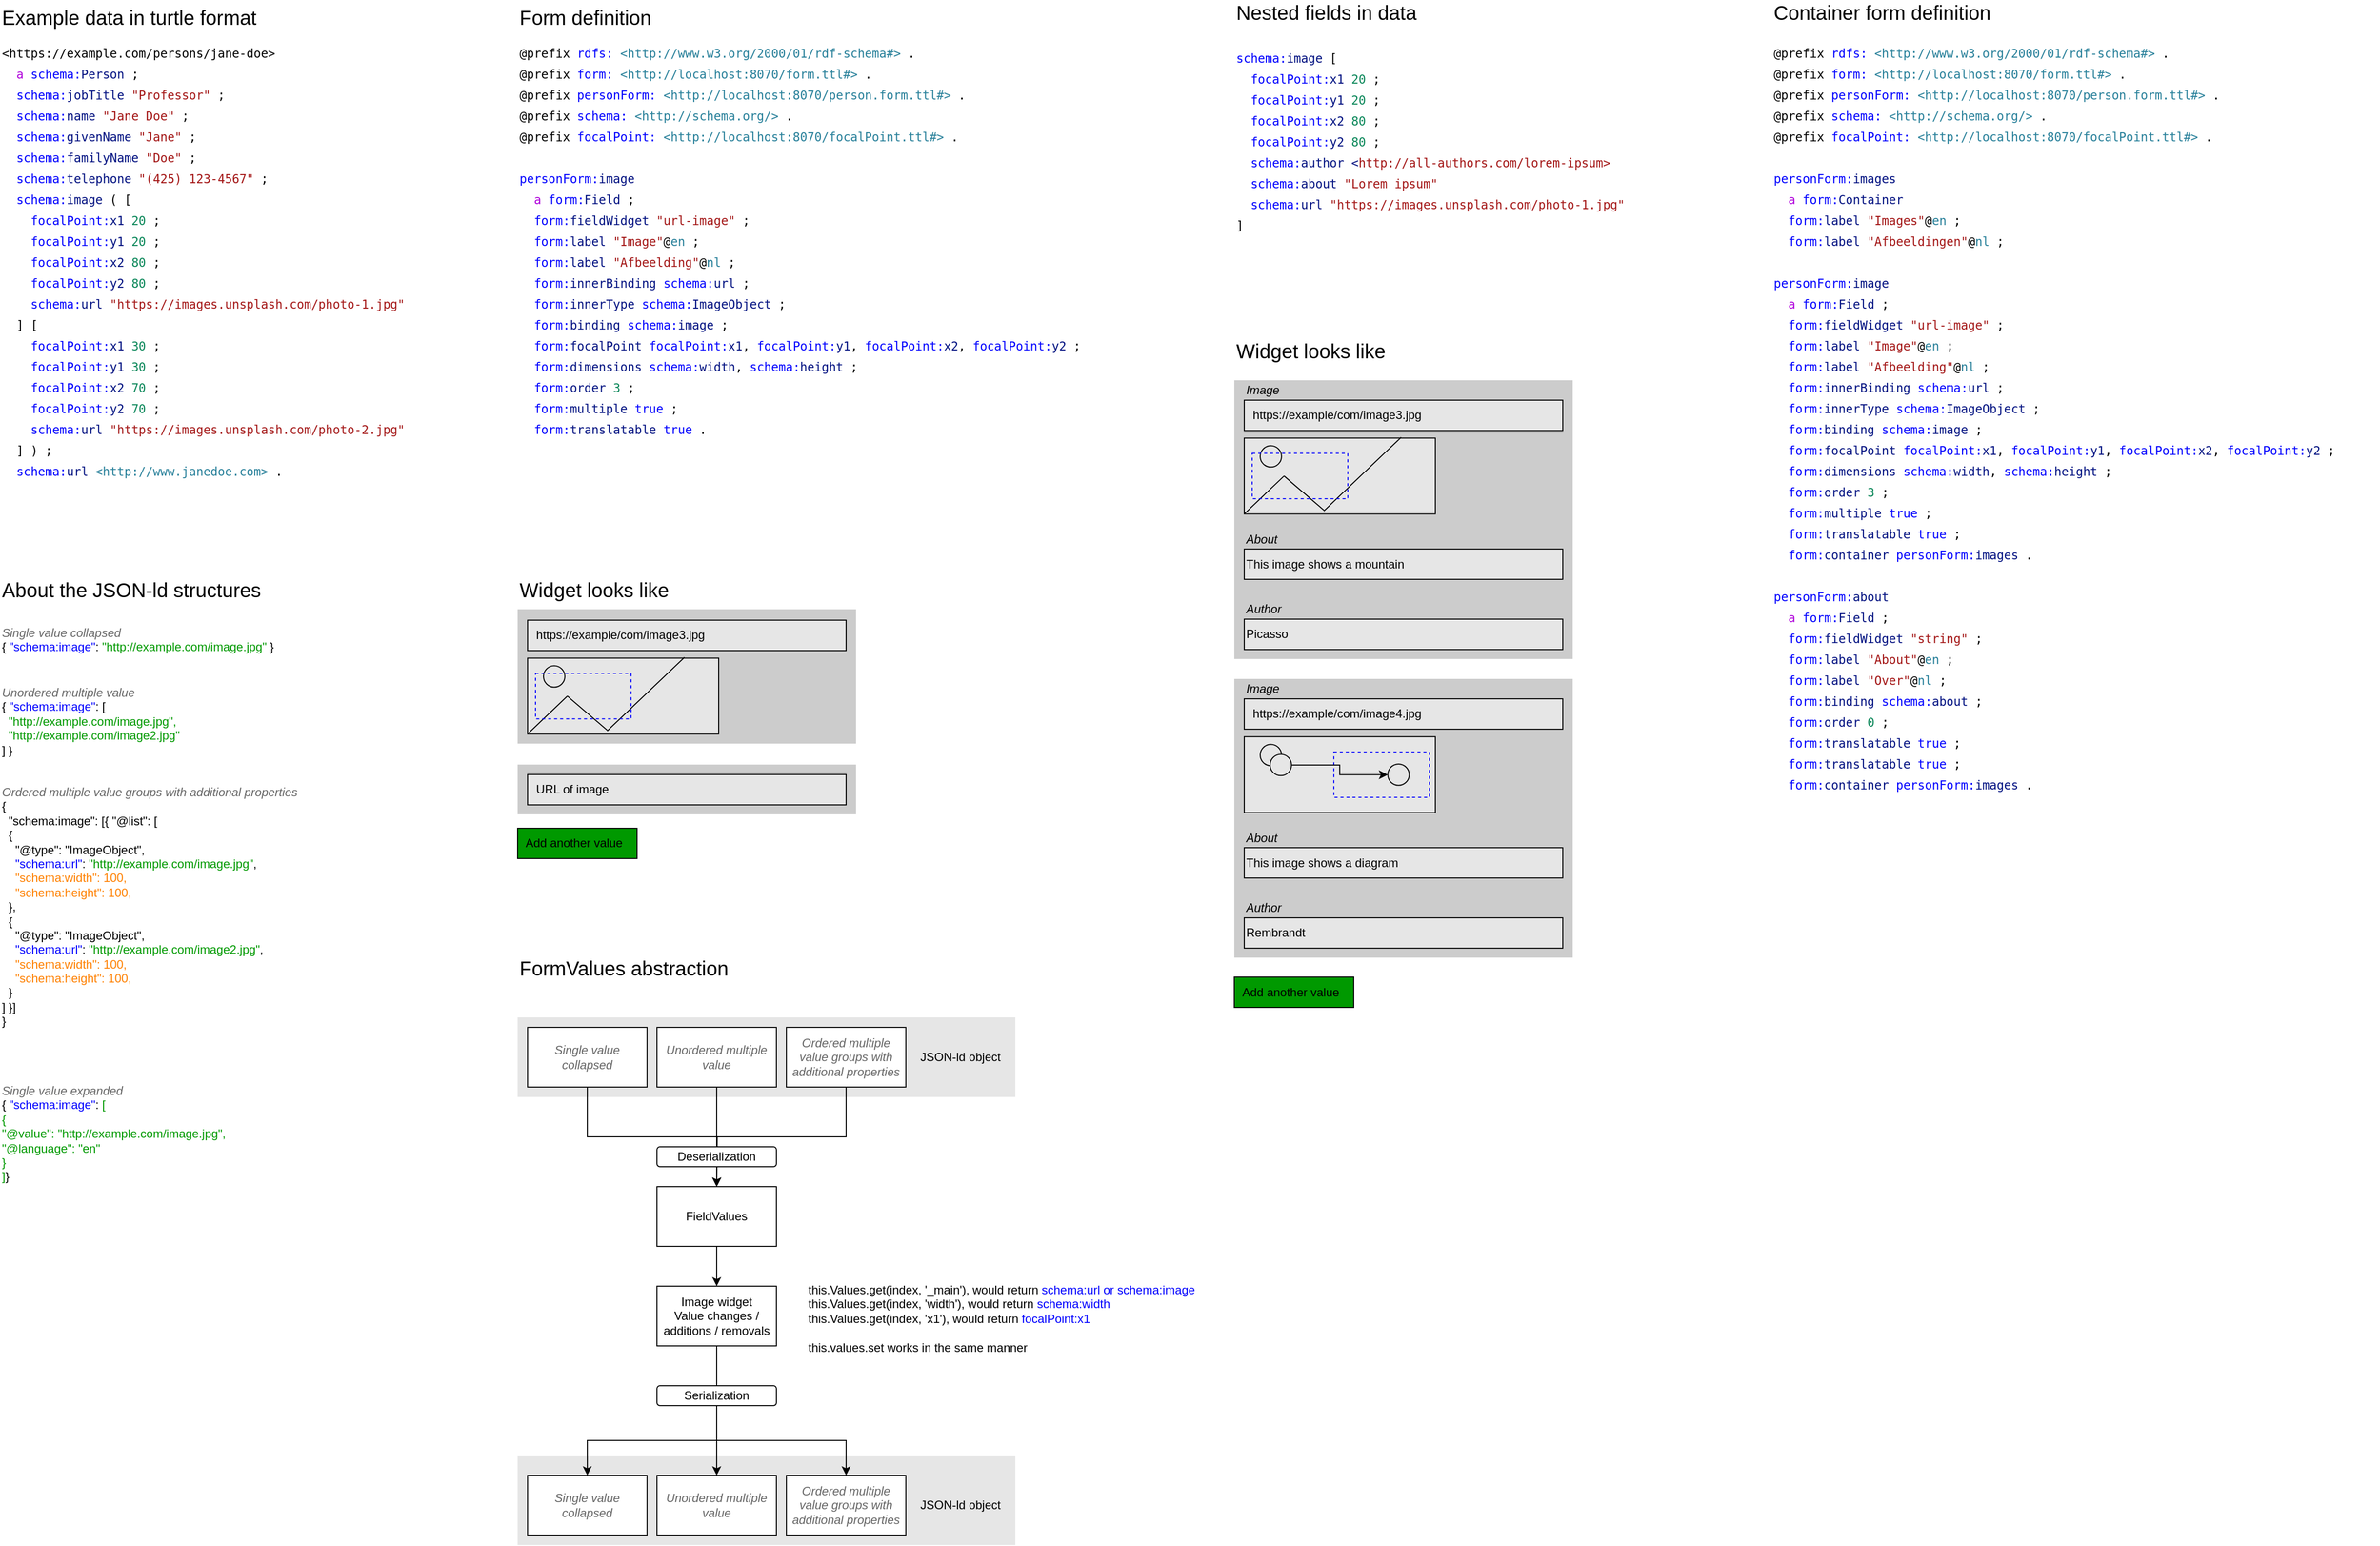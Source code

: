 <mxfile>
    <diagram id="XwklXfNZwkOFuMsSnyTB" name="Page-1">
        <mxGraphModel dx="697" dy="383" grid="1" gridSize="10" guides="1" tooltips="1" connect="1" arrows="1" fold="1" page="1" pageScale="1" pageWidth="850" pageHeight="1100" math="0" shadow="0">
            <root>
                <mxCell id="0"/>
                <mxCell id="1" parent="0"/>
                <mxCell id="105" value="" style="rounded=0;whiteSpace=wrap;html=1;dashed=1;align=left;strokeColor=none;fillColor=#CCCCCC;" parent="1" vertex="1">
                    <mxGeometry x="560" y="846.05" width="340" height="50" as="geometry"/>
                </mxCell>
                <mxCell id="32" value="" style="rounded=0;whiteSpace=wrap;html=1;align=center;strokeColor=none;fillColor=#E6E6E6;" parent="1" vertex="1">
                    <mxGeometry x="560" y="1100" width="500" height="80" as="geometry"/>
                </mxCell>
                <mxCell id="29" value="" style="rounded=0;whiteSpace=wrap;html=1;align=center;strokeColor=none;fillColor=#E6E6E6;" parent="1" vertex="1">
                    <mxGeometry x="560" y="1540" width="500" height="90" as="geometry"/>
                </mxCell>
                <mxCell id="2" value="&lt;font color=&quot;#666666&quot;&gt;&lt;i&gt;Ordered multiple value groups with additional&amp;nbsp;properties&lt;/i&gt;&lt;/font&gt;&lt;br&gt;{&lt;br&gt;&amp;nbsp; &quot;schema:image&quot;: [{ &quot;@list&quot;: [&lt;br&gt;&amp;nbsp; {&lt;br&gt;&amp;nbsp; &amp;nbsp; &quot;@type&quot;: &quot;ImageObject&quot;,&lt;br&gt;&amp;nbsp; &amp;nbsp; &lt;font color=&quot;#0000ff&quot;&gt;&quot;schema:url&quot;&lt;/font&gt;: &lt;font color=&quot;#009900&quot;&gt;&quot;http://example.com/image.jpg&quot;&lt;/font&gt;,&lt;br&gt;&lt;font color=&quot;#ff8000&quot;&gt;&amp;nbsp; &amp;nbsp; &quot;schema:width&quot;: 100,&lt;br&gt;&amp;nbsp; &amp;nbsp; &quot;schema:height&quot;: 100,&lt;/font&gt;&lt;br&gt;&amp;nbsp; },&lt;br&gt;&amp;nbsp; {&lt;br&gt;&amp;nbsp; &amp;nbsp; &quot;@type&quot;: &quot;ImageObject&quot;,&lt;br&gt;&amp;nbsp; &amp;nbsp; &lt;font color=&quot;#0000ff&quot;&gt;&quot;schema:url&quot;&lt;/font&gt;: &lt;font color=&quot;#009900&quot;&gt;&quot;http://example.com/image2.jpg&quot;&lt;/font&gt;,&lt;br&gt;&amp;nbsp; &amp;nbsp; &lt;font color=&quot;#ff8000&quot;&gt;&quot;schema:width&quot;: 100,&lt;br&gt;&amp;nbsp; &amp;nbsp; &quot;schema:height&quot;: 100,&lt;/font&gt;&lt;br&gt;&amp;nbsp; }&lt;br&gt;] }]&lt;br&gt;}" style="text;html=1;strokeColor=none;fillColor=none;align=left;verticalAlign=top;whiteSpace=wrap;rounded=0;" parent="1" vertex="1">
                    <mxGeometry x="40" y="860" width="380" height="240" as="geometry"/>
                </mxCell>
                <mxCell id="3" value="&lt;i&gt;&lt;font color=&quot;#666666&quot;&gt;Single value collapsed&lt;/font&gt;&lt;br&gt;&lt;/i&gt;{ &lt;font color=&quot;#0000ff&quot;&gt;&quot;schema:image&quot;&lt;/font&gt;: &lt;font color=&quot;#009900&quot;&gt;&quot;http://example.com/image.jpg&quot;&lt;/font&gt; }" style="text;html=1;strokeColor=none;fillColor=none;align=left;verticalAlign=top;whiteSpace=wrap;rounded=0;" parent="1" vertex="1">
                    <mxGeometry x="40" y="700" width="330" height="40" as="geometry"/>
                </mxCell>
                <mxCell id="4" value="&lt;i&gt;&lt;font color=&quot;#666666&quot;&gt;Unordered multiple value&lt;br&gt;&lt;/font&gt;&lt;/i&gt;{ &lt;font color=&quot;#0000ff&quot;&gt;&quot;schema:image&quot;&lt;/font&gt;: [&lt;br&gt;&amp;nbsp; &lt;font color=&quot;#009900&quot;&gt;&quot;http://example.com/image.jpg&quot;,&lt;br&gt;&amp;nbsp; &quot;http://example.com/image2.jpg&quot;&lt;/font&gt;&lt;br&gt;] }" style="text;html=1;strokeColor=none;fillColor=none;align=left;verticalAlign=top;whiteSpace=wrap;rounded=0;" parent="1" vertex="1">
                    <mxGeometry x="40" y="760" width="330" height="80" as="geometry"/>
                </mxCell>
                <mxCell id="22" style="edgeStyle=orthogonalEdgeStyle;rounded=0;orthogonalLoop=1;jettySize=auto;html=1;exitX=0.5;exitY=1;exitDx=0;exitDy=0;entryX=0.5;entryY=0;entryDx=0;entryDy=0;" parent="1" source="6" target="24" edge="1">
                    <mxGeometry relative="1" as="geometry">
                        <mxPoint x="760.0" y="1520" as="targetPoint"/>
                    </mxGeometry>
                </mxCell>
                <mxCell id="6" value="Image widget&lt;br&gt;Value changes / additions / removals" style="rounded=0;whiteSpace=wrap;html=1;align=center;" parent="1" vertex="1">
                    <mxGeometry x="700" y="1370" width="120" height="60" as="geometry"/>
                </mxCell>
                <mxCell id="13" style="edgeStyle=orthogonalEdgeStyle;rounded=0;orthogonalLoop=1;jettySize=auto;html=1;exitX=0.5;exitY=1;exitDx=0;exitDy=0;entryX=0.5;entryY=0;entryDx=0;entryDy=0;" parent="1" source="7" target="10" edge="1">
                    <mxGeometry relative="1" as="geometry"/>
                </mxCell>
                <mxCell id="7" value="&lt;i style=&quot;text-align: left&quot;&gt;&lt;font color=&quot;#666666&quot;&gt;Single value collapsed&lt;/font&gt;&lt;br&gt;&lt;/i&gt;" style="rounded=0;whiteSpace=wrap;html=1;align=center;" parent="1" vertex="1">
                    <mxGeometry x="570" y="1110" width="120" height="60" as="geometry"/>
                </mxCell>
                <mxCell id="14" style="edgeStyle=orthogonalEdgeStyle;rounded=0;orthogonalLoop=1;jettySize=auto;html=1;exitX=0.5;exitY=1;exitDx=0;exitDy=0;" parent="1" source="8" edge="1">
                    <mxGeometry relative="1" as="geometry">
                        <mxPoint x="760" y="1270" as="targetPoint"/>
                    </mxGeometry>
                </mxCell>
                <mxCell id="8" value="&lt;i style=&quot;text-align: left&quot;&gt;&lt;font color=&quot;#666666&quot;&gt;Unordered multiple value&lt;br&gt;&lt;/font&gt;&lt;/i&gt;" style="rounded=0;whiteSpace=wrap;html=1;align=center;" parent="1" vertex="1">
                    <mxGeometry x="700" y="1110" width="120" height="60" as="geometry"/>
                </mxCell>
                <mxCell id="15" style="edgeStyle=orthogonalEdgeStyle;rounded=0;orthogonalLoop=1;jettySize=auto;html=1;exitX=0.5;exitY=1;exitDx=0;exitDy=0;" parent="1" source="9" edge="1">
                    <mxGeometry relative="1" as="geometry">
                        <mxPoint x="760" y="1270" as="targetPoint"/>
                    </mxGeometry>
                </mxCell>
                <mxCell id="9" value="&lt;font color=&quot;#666666&quot; style=&quot;text-align: left&quot;&gt;&lt;i&gt;Ordered multiple value groups with additional&amp;nbsp;properties&lt;/i&gt;&lt;/font&gt;" style="rounded=0;whiteSpace=wrap;html=1;align=center;" parent="1" vertex="1">
                    <mxGeometry x="830" y="1110" width="120" height="60" as="geometry"/>
                </mxCell>
                <mxCell id="28" style="edgeStyle=orthogonalEdgeStyle;rounded=0;orthogonalLoop=1;jettySize=auto;html=1;exitX=0.5;exitY=1;exitDx=0;exitDy=0;entryX=0.5;entryY=0;entryDx=0;entryDy=0;" parent="1" source="10" target="6" edge="1">
                    <mxGeometry relative="1" as="geometry"/>
                </mxCell>
                <mxCell id="10" value="FieldValues" style="rounded=0;whiteSpace=wrap;html=1;align=center;" parent="1" vertex="1">
                    <mxGeometry x="700" y="1270" width="120" height="60" as="geometry"/>
                </mxCell>
                <mxCell id="11" value="this.Values.get(index, '_main'), would return &lt;font color=&quot;#0000ff&quot;&gt;schema:url or schema:image&lt;br&gt;&lt;/font&gt;this.Values.get(index, 'width'), would return&amp;nbsp;&lt;font color=&quot;#0000ff&quot;&gt;schema:width&lt;br&gt;&lt;/font&gt;this.Values.get(index, 'x1'), would return&amp;nbsp;&lt;font color=&quot;#0000ff&quot;&gt;focalPoint:x1&lt;br&gt;&lt;/font&gt;&lt;br&gt;this.values.set works in the same manner" style="text;html=1;strokeColor=none;fillColor=none;align=left;verticalAlign=top;whiteSpace=wrap;rounded=0;" parent="1" vertex="1">
                    <mxGeometry x="850" y="1360" width="400" height="80" as="geometry"/>
                </mxCell>
                <mxCell id="12" value="&lt;font color=&quot;#666666&quot;&gt;&lt;div style=&quot;color: rgb(204 , 204 , 204) ; background-color: rgb(36 , 36 , 36) ; font-family: &amp;#34;droid sans mono&amp;#34; , monospace , monospace , &amp;#34;droid sans fallback&amp;#34; ; line-height: 21px&quot;&gt;&lt;div style=&quot;color: rgb(0 , 0 , 0) ; background-color: rgb(255 , 255 , 255) ; font-family: &amp;#34;droid sans mono&amp;#34; , monospace , monospace , &amp;#34;droid sans fallback&amp;#34; ; line-height: 21px&quot;&gt;&lt;div&gt;@prefix &lt;span style=&quot;color: #0000ff&quot;&gt;rdfs:&lt;/span&gt;          &lt;span style=&quot;color: #267f99&quot;&gt;&amp;lt;http://www.w3.org/2000/01/rdf-schema#&amp;gt;&lt;/span&gt; .&lt;/div&gt;&lt;div&gt;@prefix &lt;span style=&quot;color: #0000ff&quot;&gt;form:&lt;/span&gt;          &lt;span style=&quot;color: #267f99&quot;&gt;&amp;lt;http://localhost:8070/form.ttl#&amp;gt;&lt;/span&gt; .&lt;/div&gt;&lt;div&gt;@prefix &lt;span style=&quot;color: #0000ff&quot;&gt;personForm:&lt;/span&gt;    &lt;span style=&quot;color: #267f99&quot;&gt;&amp;lt;http://localhost:8070/person.form.ttl#&amp;gt;&lt;/span&gt; .&lt;/div&gt;&lt;div&gt;@prefix &lt;span style=&quot;color: #0000ff&quot;&gt;schema:&lt;/span&gt;        &lt;span style=&quot;color: #267f99&quot;&gt;&amp;lt;http://schema.org/&amp;gt;&lt;/span&gt; .&lt;/div&gt;&lt;div&gt;@prefix &lt;span style=&quot;color: #0000ff&quot;&gt;focalPoint:&lt;/span&gt;    &lt;span style=&quot;color: #267f99&quot;&gt;&amp;lt;http://localhost:8070/focalPoint.ttl#&amp;gt;&lt;/span&gt; .&lt;/div&gt;&lt;br&gt;&lt;div&gt;&lt;span style=&quot;color: #0000ff&quot;&gt;personForm:&lt;/span&gt;&lt;span style=&quot;color: #001080&quot;&gt;image&lt;/span&gt;&lt;/div&gt;&lt;div&gt;    &lt;span style=&quot;color: #af00db&quot;&gt;&amp;nbsp; a&lt;/span&gt;                                &lt;span style=&quot;color: #0000ff&quot;&gt;form:&lt;/span&gt;&lt;span style=&quot;color: #001080&quot;&gt;Field&lt;/span&gt; ;&lt;/div&gt;&lt;div&gt;    &lt;span style=&quot;color: #0000ff&quot;&gt;&amp;nbsp; form:&lt;/span&gt;&lt;span style=&quot;color: #001080&quot;&gt;fieldWidget&lt;/span&gt;        &lt;span style=&quot;color: #a31515&quot;&gt;&quot;url-image&quot;&lt;/span&gt; ;&lt;/div&gt;&lt;div&gt;    &lt;span style=&quot;color: #0000ff&quot;&gt;&amp;nbsp; form:&lt;/span&gt;&lt;span style=&quot;color: #001080&quot;&gt;label&lt;/span&gt;                  &lt;span style=&quot;color: #a31515&quot;&gt;&quot;Image&quot;&lt;/span&gt;@&lt;span style=&quot;color: #267f99&quot;&gt;en&lt;/span&gt; ;&lt;/div&gt;&lt;div&gt;    &lt;span style=&quot;color: #0000ff&quot;&gt;&amp;nbsp; form:&lt;/span&gt;&lt;span style=&quot;color: #001080&quot;&gt;label&lt;/span&gt;                  &lt;span style=&quot;color: #a31515&quot;&gt;&quot;Afbeelding&quot;&lt;/span&gt;@&lt;span style=&quot;color: #267f99&quot;&gt;nl&lt;/span&gt; ;&lt;/div&gt;&lt;div&gt;    &lt;span style=&quot;color: #0000ff&quot;&gt;&amp;nbsp; form:&lt;/span&gt;&lt;span style=&quot;color: #001080&quot;&gt;innerBinding&lt;/span&gt;      &lt;span style=&quot;color: #0000ff&quot;&gt;schema:&lt;/span&gt;&lt;span style=&quot;color: #001080&quot;&gt;url&lt;/span&gt; ;&lt;/div&gt;&lt;div&gt;    &lt;span style=&quot;color: #0000ff&quot;&gt;&amp;nbsp; form:&lt;/span&gt;&lt;span style=&quot;color: #001080&quot;&gt;innerType&lt;/span&gt;          &lt;span style=&quot;color: #0000ff&quot;&gt;schema:&lt;/span&gt;&lt;span style=&quot;color: #001080&quot;&gt;ImageObject&lt;/span&gt; ;&lt;/div&gt;&lt;div&gt;    &lt;span style=&quot;color: #0000ff&quot;&gt;&amp;nbsp; form:&lt;/span&gt;&lt;span style=&quot;color: #001080&quot;&gt;binding&lt;/span&gt;              &lt;span style=&quot;color: #0000ff&quot;&gt;schema:&lt;/span&gt;&lt;span style=&quot;color: #001080&quot;&gt;image&lt;/span&gt; ;&lt;/div&gt;&lt;div&gt;    &lt;span style=&quot;color: #0000ff&quot;&gt;&amp;nbsp; form:&lt;/span&gt;&lt;span style=&quot;color: #001080&quot;&gt;focalPoint&lt;/span&gt;          &lt;span style=&quot;color: #0000ff&quot;&gt;focalPoint:&lt;/span&gt;&lt;span style=&quot;color: #001080&quot;&gt;x1&lt;/span&gt;, &lt;span style=&quot;color: #0000ff&quot;&gt;focalPoint:&lt;/span&gt;&lt;span style=&quot;color: #001080&quot;&gt;y1&lt;/span&gt;, &lt;span style=&quot;color: #0000ff&quot;&gt;focalPoint:&lt;/span&gt;&lt;span style=&quot;color: #001080&quot;&gt;x2&lt;/span&gt;, &lt;span style=&quot;color: #0000ff&quot;&gt;focalPoint:&lt;/span&gt;&lt;span style=&quot;color: #001080&quot;&gt;y2&lt;/span&gt; ;&lt;/div&gt;&lt;div&gt;    &lt;span style=&quot;color: #0000ff&quot;&gt;&amp;nbsp; form:&lt;/span&gt;&lt;span style=&quot;color: #001080&quot;&gt;dimensions&lt;/span&gt;       &lt;span style=&quot;color: #0000ff&quot;&gt;schema:&lt;/span&gt;&lt;span style=&quot;color: #001080&quot;&gt;width&lt;/span&gt;, &lt;span style=&quot;color: #0000ff&quot;&gt;schema:&lt;/span&gt;&lt;span style=&quot;color: #001080&quot;&gt;height&lt;/span&gt; ;&lt;/div&gt;&lt;div&gt;    &lt;span style=&quot;color: #0000ff&quot;&gt;&amp;nbsp; form:&lt;/span&gt;&lt;span style=&quot;color: #001080&quot;&gt;order&lt;/span&gt;                 &lt;span style=&quot;color: #098658&quot;&gt;3&lt;/span&gt; ;&lt;/div&gt;&lt;div&gt;    &lt;span style=&quot;color: #0000ff&quot;&gt;&amp;nbsp; form:&lt;/span&gt;&lt;span style=&quot;color: #001080&quot;&gt;multiple&lt;/span&gt;             &lt;span style=&quot;color: #0000ff&quot;&gt;true&lt;/span&gt; ;&lt;/div&gt;&lt;div&gt;&lt;div&gt;&lt;span style=&quot;color: rgb(0 , 0 , 255)&quot;&gt;&amp;nbsp; form:&lt;/span&gt;&lt;span style=&quot;color: rgb(0 , 16 , 128)&quot;&gt;translatable&lt;/span&gt;       &lt;span style=&quot;color: rgb(0 , 0 , 255)&quot;&gt;true&lt;/span&gt; .&lt;br&gt;&lt;/div&gt;&lt;/div&gt;&lt;br&gt;&lt;br&gt;&lt;/div&gt;&lt;/div&gt;&lt;/font&gt;" style="text;html=1;strokeColor=none;fillColor=none;align=left;verticalAlign=top;whiteSpace=wrap;rounded=0;" parent="1" vertex="1">
                    <mxGeometry x="560" y="115" width="610" height="440" as="geometry"/>
                </mxCell>
                <mxCell id="18" value="Deserialization" style="rounded=1;whiteSpace=wrap;html=1;align=center;" parent="1" vertex="1">
                    <mxGeometry x="700" y="1230" width="120" height="20" as="geometry"/>
                </mxCell>
                <mxCell id="26" style="edgeStyle=orthogonalEdgeStyle;rounded=0;orthogonalLoop=1;jettySize=auto;html=1;exitX=0.5;exitY=1;exitDx=0;exitDy=0;" parent="1" source="20" target="25" edge="1">
                    <mxGeometry relative="1" as="geometry"/>
                </mxCell>
                <mxCell id="27" style="edgeStyle=orthogonalEdgeStyle;rounded=0;orthogonalLoop=1;jettySize=auto;html=1;exitX=0.5;exitY=1;exitDx=0;exitDy=0;entryX=0.5;entryY=0;entryDx=0;entryDy=0;" parent="1" source="20" target="23" edge="1">
                    <mxGeometry relative="1" as="geometry"/>
                </mxCell>
                <mxCell id="20" value="Serialization" style="rounded=1;whiteSpace=wrap;html=1;align=center;" parent="1" vertex="1">
                    <mxGeometry x="700" y="1470" width="120" height="20" as="geometry"/>
                </mxCell>
                <mxCell id="23" value="&lt;i style=&quot;text-align: left&quot;&gt;&lt;font color=&quot;#666666&quot;&gt;Single value collapsed&lt;/font&gt;&lt;br&gt;&lt;/i&gt;" style="rounded=0;whiteSpace=wrap;html=1;align=center;" parent="1" vertex="1">
                    <mxGeometry x="570" y="1560" width="120" height="60" as="geometry"/>
                </mxCell>
                <mxCell id="24" value="&lt;i style=&quot;text-align: left&quot;&gt;&lt;font color=&quot;#666666&quot;&gt;Unordered multiple value&lt;br&gt;&lt;/font&gt;&lt;/i&gt;" style="rounded=0;whiteSpace=wrap;html=1;align=center;" parent="1" vertex="1">
                    <mxGeometry x="700" y="1560" width="120" height="60" as="geometry"/>
                </mxCell>
                <mxCell id="25" value="&lt;font color=&quot;#666666&quot; style=&quot;text-align: left&quot;&gt;&lt;i&gt;Ordered multiple value groups with additional&amp;nbsp;properties&lt;/i&gt;&lt;/font&gt;" style="rounded=0;whiteSpace=wrap;html=1;align=center;" parent="1" vertex="1">
                    <mxGeometry x="830" y="1560" width="120" height="60" as="geometry"/>
                </mxCell>
                <mxCell id="30" value="JSON-ld object" style="text;html=1;strokeColor=none;fillColor=none;align=center;verticalAlign=middle;whiteSpace=wrap;rounded=0;" parent="1" vertex="1">
                    <mxGeometry x="960" y="1580" width="90" height="20" as="geometry"/>
                </mxCell>
                <mxCell id="31" value="JSON-ld object" style="text;html=1;strokeColor=none;fillColor=none;align=center;verticalAlign=middle;whiteSpace=wrap;rounded=0;" parent="1" vertex="1">
                    <mxGeometry x="960" y="1130" width="90" height="20" as="geometry"/>
                </mxCell>
                <mxCell id="33" value="&lt;font style=&quot;font-size: 20px&quot;&gt;About the JSON-ld structures&lt;/font&gt;" style="text;html=1;strokeColor=none;fillColor=none;align=left;verticalAlign=middle;whiteSpace=wrap;rounded=0;" parent="1" vertex="1">
                    <mxGeometry x="40" y="660" width="310" height="20" as="geometry"/>
                </mxCell>
                <mxCell id="34" value="&lt;font style=&quot;font-size: 20px&quot;&gt;Form definition&lt;/font&gt;" style="text;html=1;strokeColor=none;fillColor=none;align=left;verticalAlign=middle;whiteSpace=wrap;rounded=0;" parent="1" vertex="1">
                    <mxGeometry x="560" y="85" width="310" height="20" as="geometry"/>
                </mxCell>
                <mxCell id="35" value="&lt;font style=&quot;font-size: 20px&quot;&gt;FormValues abstraction&lt;/font&gt;" style="text;html=1;strokeColor=none;fillColor=none;align=left;verticalAlign=middle;whiteSpace=wrap;rounded=0;" parent="1" vertex="1">
                    <mxGeometry x="560" y="1040" width="310" height="20" as="geometry"/>
                </mxCell>
                <mxCell id="37" value="&lt;div&gt;&lt;font color=&quot;#666666&quot;&gt;&lt;div&gt;&lt;div style=&quot;color: rgb(204 , 204 , 204) ; background-color: rgb(36 , 36 , 36) ; font-family: &amp;#34;droid sans mono&amp;#34; , monospace , monospace , &amp;#34;droid sans fallback&amp;#34; ; line-height: 21px&quot;&gt;&lt;div&gt;&lt;div style=&quot;color: rgb(0 , 0 , 0) ; background-color: rgb(255 , 255 , 255) ; font-family: &amp;#34;droid sans mono&amp;#34; , monospace , monospace , &amp;#34;droid sans fallback&amp;#34; ; line-height: 21px&quot;&gt;&lt;div&gt;&lt;div style=&quot;font-family: &amp;#34;droid sans mono&amp;#34; , monospace , monospace , &amp;#34;droid sans fallback&amp;#34; ; line-height: 21px&quot;&gt;&lt;div&gt;&amp;lt;https://example.com/persons/jane-doe&amp;gt;&lt;/div&gt;&lt;div&gt;    &lt;span style=&quot;color: #af00db&quot;&gt;&amp;nbsp; a&lt;/span&gt; &lt;span style=&quot;color: #0000ff&quot;&gt;schema:&lt;/span&gt;&lt;span style=&quot;color: #001080&quot;&gt;Person&lt;/span&gt; ;&lt;/div&gt;&lt;div&gt;    &lt;span style=&quot;color: #0000ff&quot;&gt;&amp;nbsp; schema:&lt;/span&gt;&lt;span style=&quot;color: #001080&quot;&gt;jobTitle&lt;/span&gt; &lt;span style=&quot;color: #a31515&quot;&gt;&quot;Professor&quot;&lt;/span&gt; ;&lt;/div&gt;&lt;div&gt;    &lt;span style=&quot;color: #0000ff&quot;&gt;&amp;nbsp; schema:&lt;/span&gt;&lt;span style=&quot;color: #001080&quot;&gt;name&lt;/span&gt; &lt;span style=&quot;color: #a31515&quot;&gt;&quot;Jane Doe&quot;&lt;/span&gt; ;&lt;/div&gt;&lt;div&gt;    &lt;span style=&quot;color: #0000ff&quot;&gt;&amp;nbsp; schema:&lt;/span&gt;&lt;span style=&quot;color: #001080&quot;&gt;givenName&lt;/span&gt; &lt;span style=&quot;color: #a31515&quot;&gt;&quot;Jane&quot;&lt;/span&gt; ;&lt;/div&gt;&lt;div&gt;    &lt;span style=&quot;color: #0000ff&quot;&gt;&amp;nbsp; schema:&lt;/span&gt;&lt;span style=&quot;color: #001080&quot;&gt;familyName&lt;/span&gt; &lt;span style=&quot;color: #a31515&quot;&gt;&quot;Doe&quot;&lt;/span&gt; ;&lt;/div&gt;&lt;div&gt;    &lt;span style=&quot;color: #0000ff&quot;&gt;&amp;nbsp; schema:&lt;/span&gt;&lt;span style=&quot;color: #001080&quot;&gt;telephone&lt;/span&gt; &lt;span style=&quot;color: #a31515&quot;&gt;&quot;(425) 123-4567&quot;&lt;/span&gt; ;&lt;/div&gt;&lt;div&gt;    &lt;span style=&quot;color: #0000ff&quot;&gt;&amp;nbsp; schema:&lt;/span&gt;&lt;span style=&quot;color: #001080&quot;&gt;image&lt;/span&gt; ( [&lt;/div&gt;&lt;div&gt;        &lt;span style=&quot;color: #0000ff&quot;&gt;&amp;nbsp; &amp;nbsp; focalPoint:&lt;/span&gt;&lt;span style=&quot;color: #001080&quot;&gt;x1&lt;/span&gt; &lt;span style=&quot;color: #098658&quot;&gt;20&lt;/span&gt; ;&lt;/div&gt;&lt;div&gt;        &lt;span style=&quot;color: #0000ff&quot;&gt;&amp;nbsp; &amp;nbsp; focalPoint:&lt;/span&gt;&lt;span style=&quot;color: #001080&quot;&gt;y1&lt;/span&gt; &lt;span style=&quot;color: #098658&quot;&gt;20&lt;/span&gt; ;&lt;/div&gt;&lt;div&gt;        &lt;span style=&quot;color: #0000ff&quot;&gt;&amp;nbsp; &amp;nbsp; focalPoint:&lt;/span&gt;&lt;span style=&quot;color: #001080&quot;&gt;x2&lt;/span&gt; &lt;span style=&quot;color: #098658&quot;&gt;80&lt;/span&gt; ;&lt;/div&gt;&lt;div&gt;        &lt;span style=&quot;color: #0000ff&quot;&gt;&amp;nbsp; &amp;nbsp; focalPoint:&lt;/span&gt;&lt;span style=&quot;color: #001080&quot;&gt;y2&lt;/span&gt; &lt;span style=&quot;color: #098658&quot;&gt;80&lt;/span&gt; ;&lt;/div&gt;&lt;div&gt;        &lt;span style=&quot;color: #0000ff&quot;&gt;&amp;nbsp; &amp;nbsp; schema:&lt;/span&gt;&lt;span style=&quot;color: #001080&quot;&gt;url&lt;/span&gt; &lt;span style=&quot;color: #a31515&quot;&gt;&quot;https://images.unsplash.com/photo-1.jpg&quot;&lt;/span&gt;&lt;/div&gt;&lt;div&gt;&amp;nbsp; ] [&lt;/div&gt;&lt;div&gt;        &lt;span style=&quot;color: #0000ff&quot;&gt;&amp;nbsp; &amp;nbsp; focalPoint:&lt;/span&gt;&lt;span style=&quot;color: #001080&quot;&gt;x1&lt;/span&gt; &lt;span style=&quot;color: #098658&quot;&gt;30&lt;/span&gt; ;&lt;/div&gt;&lt;div&gt;        &lt;span style=&quot;color: #0000ff&quot;&gt;&amp;nbsp; &amp;nbsp; focalPoint:&lt;/span&gt;&lt;span style=&quot;color: #001080&quot;&gt;y1&lt;/span&gt; &lt;span style=&quot;color: #098658&quot;&gt;30&lt;/span&gt; ;&lt;/div&gt;&lt;div&gt;        &lt;span style=&quot;color: #0000ff&quot;&gt;&amp;nbsp; &amp;nbsp; focalPoint:&lt;/span&gt;&lt;span style=&quot;color: #001080&quot;&gt;x2&lt;/span&gt; &lt;span style=&quot;color: #098658&quot;&gt;70&lt;/span&gt; ;&lt;/div&gt;&lt;div&gt;        &lt;span style=&quot;color: #0000ff&quot;&gt;&amp;nbsp; &amp;nbsp; focalPoint:&lt;/span&gt;&lt;span style=&quot;color: #001080&quot;&gt;y2&lt;/span&gt; &lt;span style=&quot;color: #098658&quot;&gt;70&lt;/span&gt; ;&lt;/div&gt;&lt;div&gt;        &lt;span style=&quot;color: #0000ff&quot;&gt;&amp;nbsp; &amp;nbsp; schema:&lt;/span&gt;&lt;span style=&quot;color: #001080&quot;&gt;url&lt;/span&gt; &lt;span style=&quot;color: #a31515&quot;&gt;&quot;https://images.unsplash.com/photo-2.jpg&quot;&lt;/span&gt;&lt;/div&gt;&lt;div&gt;&amp;nbsp; ] ) ;&lt;/div&gt;&lt;div&gt;    &lt;span style=&quot;color: #0000ff&quot;&gt;&amp;nbsp; schema:&lt;/span&gt;&lt;span style=&quot;color: #001080&quot;&gt;url&lt;/span&gt; &lt;span style=&quot;color: #267f99&quot;&gt;&amp;lt;http://www.janedoe.com&amp;gt;&lt;/span&gt; .&lt;/div&gt;&lt;br&gt;&lt;/div&gt;&lt;/div&gt;&lt;/div&gt;&lt;/div&gt;&lt;/div&gt;&lt;/div&gt;&lt;/font&gt;&lt;/div&gt;" style="text;html=1;strokeColor=none;fillColor=none;align=left;verticalAlign=top;whiteSpace=wrap;rounded=0;" parent="1" vertex="1">
                    <mxGeometry x="40" y="115" width="410" height="440" as="geometry"/>
                </mxCell>
                <mxCell id="38" value="&lt;font style=&quot;font-size: 20px&quot;&gt;Example data in turtle format&lt;/font&gt;" style="text;html=1;strokeColor=none;fillColor=none;align=left;verticalAlign=middle;whiteSpace=wrap;rounded=0;" parent="1" vertex="1">
                    <mxGeometry x="40" y="85" width="310" height="20" as="geometry"/>
                </mxCell>
                <mxCell id="39" value="&lt;div style=&quot;background-color: rgb(36 , 36 , 36) ; font-family: &amp;#34;droid sans mono&amp;#34; , monospace , monospace , &amp;#34;droid sans fallback&amp;#34; ; line-height: 21px&quot;&gt;&lt;div style=&quot;background-color: rgb(255 , 255 , 255) ; font-family: &amp;#34;droid sans mono&amp;#34; , monospace , monospace , &amp;#34;droid sans fallback&amp;#34; ; line-height: 21px&quot;&gt;&lt;div style=&quot;font-family: &amp;#34;droid sans mono&amp;#34; , monospace , monospace , &amp;#34;droid sans fallback&amp;#34; ; line-height: 21px&quot;&gt;&lt;div style=&quot;color: rgb(0 , 0 , 0)&quot;&gt;&lt;span style=&quot;color: rgb(0 , 0 , 255)&quot;&gt;schema:&lt;/span&gt;&lt;span style=&quot;color: rgb(0 , 16 , 128)&quot;&gt;image&lt;/span&gt;&amp;nbsp;[&lt;br&gt;&lt;/div&gt;&lt;div style=&quot;color: rgb(0 , 0 , 0)&quot;&gt;&lt;span style=&quot;color: #0000ff&quot;&gt;&amp;nbsp; focalPoint:&lt;/span&gt;&lt;span style=&quot;color: #001080&quot;&gt;x1&lt;/span&gt; &lt;span style=&quot;color: #098658&quot;&gt;20&lt;/span&gt; ;&lt;/div&gt;&lt;div style=&quot;color: rgb(0 , 0 , 0)&quot;&gt;&lt;span style=&quot;color: #0000ff&quot;&gt;&amp;nbsp; focalPoint:&lt;/span&gt;&lt;span style=&quot;color: #001080&quot;&gt;y1&lt;/span&gt; &lt;span style=&quot;color: #098658&quot;&gt;20&lt;/span&gt; ;&lt;/div&gt;&lt;div style=&quot;color: rgb(0 , 0 , 0)&quot;&gt;&lt;span style=&quot;color: #0000ff&quot;&gt;&amp;nbsp; focalPoint:&lt;/span&gt;&lt;span style=&quot;color: #001080&quot;&gt;x2&lt;/span&gt; &lt;span style=&quot;color: #098658&quot;&gt;80&lt;/span&gt; ;&lt;/div&gt;&lt;div style=&quot;color: rgb(0 , 0 , 0)&quot;&gt;&lt;span style=&quot;color: #0000ff&quot;&gt;&amp;nbsp; focalPoint:&lt;/span&gt;&lt;span style=&quot;color: #001080&quot;&gt;y2&lt;/span&gt; &lt;span style=&quot;color: #098658&quot;&gt;80&lt;/span&gt; ;&lt;/div&gt;&lt;div style=&quot;color: rgb(0 , 0 , 0)&quot;&gt;&amp;nbsp;&amp;nbsp;&lt;span style=&quot;color: rgb(0 , 0 , 255)&quot;&gt;schema:&lt;/span&gt;&lt;font color=&quot;#001080&quot;&gt;author &amp;lt;&lt;/font&gt;&lt;span style=&quot;color: rgb(163 , 21 , 21)&quot;&gt;http://all-authors.com/lorem-ipsum&amp;gt;&lt;/span&gt;&lt;/div&gt;&lt;div&gt;&amp;nbsp;&amp;nbsp;&lt;span style=&quot;color: rgb(0 , 0 , 255)&quot;&gt;schema:&lt;/span&gt;&lt;font color=&quot;#001080&quot;&gt;about&amp;nbsp;&lt;/font&gt;&lt;span style=&quot;color: rgb(163 , 21 , 21)&quot;&gt;&quot;Lorem ipsum&quot;&lt;/span&gt;&lt;/div&gt;&lt;div style=&quot;color: rgb(0 , 0 , 0)&quot;&gt;&lt;span style=&quot;color: #0000ff&quot;&gt;&amp;nbsp; schema:&lt;/span&gt;&lt;span style=&quot;color: #001080&quot;&gt;url&lt;/span&gt; &lt;span style=&quot;color: #a31515&quot;&gt;&quot;https://images.unsplash.com/photo-1.jpg&quot;&lt;/span&gt;&lt;/div&gt;&lt;div style=&quot;color: rgb(0 , 0 , 0)&quot;&gt;]&lt;/div&gt;&lt;/div&gt;&lt;/div&gt;&lt;/div&gt;" style="text;html=1;strokeColor=none;fillColor=none;align=left;verticalAlign=top;whiteSpace=wrap;rounded=0;" parent="1" vertex="1">
                    <mxGeometry x="1280" y="120" width="410" height="200" as="geometry"/>
                </mxCell>
                <mxCell id="40" value="&lt;font style=&quot;font-size: 20px&quot;&gt;Nested fields in data&lt;/font&gt;" style="text;html=1;strokeColor=none;fillColor=none;align=left;verticalAlign=middle;whiteSpace=wrap;rounded=0;" parent="1" vertex="1">
                    <mxGeometry x="1280" y="80" width="310" height="20" as="geometry"/>
                </mxCell>
                <mxCell id="41" value="&lt;font style=&quot;font-size: 20px&quot;&gt;Widget looks like&lt;/font&gt;" style="text;html=1;strokeColor=none;fillColor=none;align=left;verticalAlign=middle;whiteSpace=wrap;rounded=0;" parent="1" vertex="1">
                    <mxGeometry x="560" y="660" width="310" height="20" as="geometry"/>
                </mxCell>
                <mxCell id="68" value="&lt;font style=&quot;font-size: 20px&quot;&gt;Widget looks like&lt;/font&gt;" style="text;html=1;strokeColor=none;fillColor=none;align=left;verticalAlign=middle;whiteSpace=wrap;rounded=0;" parent="1" vertex="1">
                    <mxGeometry x="1280" y="420" width="310" height="20" as="geometry"/>
                </mxCell>
                <mxCell id="69" value="&amp;nbsp; Add another value" style="rounded=0;whiteSpace=wrap;html=1;align=left;fillColor=#009900;" parent="1" vertex="1">
                    <mxGeometry x="1280" y="1059.52" width="120" height="30.48" as="geometry"/>
                </mxCell>
                <mxCell id="78" value="" style="group" parent="1" vertex="1" connectable="0">
                    <mxGeometry x="1280" y="460" width="340" height="280" as="geometry"/>
                </mxCell>
                <mxCell id="77" value="" style="rounded=0;whiteSpace=wrap;html=1;dashed=1;align=left;strokeColor=none;fillColor=#CCCCCC;" parent="78" vertex="1">
                    <mxGeometry width="340" height="280" as="geometry"/>
                </mxCell>
                <mxCell id="59" value="&amp;nbsp; https://example/com/image3.jpg" style="rounded=0;whiteSpace=wrap;html=1;fillColor=#E6E6E6;align=left;" parent="78" vertex="1">
                    <mxGeometry x="10" y="20" width="320" height="30.476" as="geometry"/>
                </mxCell>
                <mxCell id="61" value="" style="rounded=0;whiteSpace=wrap;html=1;fillColor=#E6E6E6;align=left;" parent="78" vertex="1">
                    <mxGeometry x="10" y="58.095" width="192" height="76.19" as="geometry"/>
                </mxCell>
                <mxCell id="62" value="" style="endArrow=none;html=1;" parent="78" edge="1">
                    <mxGeometry x="10" y="20" width="50" height="50" as="geometry">
                        <mxPoint x="10" y="134.286" as="sourcePoint"/>
                        <mxPoint x="50" y="96.19" as="targetPoint"/>
                    </mxGeometry>
                </mxCell>
                <mxCell id="63" value="" style="endArrow=none;html=1;entryX=0.396;entryY=1;entryDx=0;entryDy=0;entryPerimeter=0;" parent="78" edge="1">
                    <mxGeometry x="10" y="20" width="50" height="50" as="geometry">
                        <mxPoint x="50" y="96.19" as="sourcePoint"/>
                        <mxPoint x="90.032" y="130.476" as="targetPoint"/>
                    </mxGeometry>
                </mxCell>
                <mxCell id="64" value="" style="endArrow=none;html=1;" parent="78" edge="1">
                    <mxGeometry x="10" y="20" width="50" height="50" as="geometry">
                        <mxPoint x="90" y="131.238" as="sourcePoint"/>
                        <mxPoint x="167.6" y="57.333" as="targetPoint"/>
                    </mxGeometry>
                </mxCell>
                <mxCell id="65" value="" style="ellipse;whiteSpace=wrap;html=1;aspect=fixed;fillColor=#E6E6E6;align=left;" parent="78" vertex="1">
                    <mxGeometry x="26" y="65.714" width="21.474" height="21.474" as="geometry"/>
                </mxCell>
                <mxCell id="66" value="" style="rounded=0;whiteSpace=wrap;html=1;dashed=1;strokeColor=#0000FF;fillColor=none;align=left;" parent="78" vertex="1">
                    <mxGeometry x="18" y="73.333" width="96" height="45.714" as="geometry"/>
                </mxCell>
                <mxCell id="72" value="This image shows a mountain" style="rounded=0;whiteSpace=wrap;html=1;fillColor=#E6E6E6;align=left;" parent="78" vertex="1">
                    <mxGeometry x="10" y="169.52" width="320" height="30.476" as="geometry"/>
                </mxCell>
                <mxCell id="73" value="&lt;font style=&quot;font-size: 12px&quot;&gt;&lt;i&gt;Image&lt;/i&gt;&lt;/font&gt;" style="text;html=1;strokeColor=none;fillColor=none;align=left;verticalAlign=middle;whiteSpace=wrap;rounded=0;" parent="78" vertex="1">
                    <mxGeometry x="10" width="310" height="20" as="geometry"/>
                </mxCell>
                <mxCell id="74" value="&lt;font style=&quot;font-size: 12px&quot;&gt;&lt;i&gt;About&lt;/i&gt;&lt;/font&gt;" style="text;html=1;strokeColor=none;fillColor=none;align=left;verticalAlign=middle;whiteSpace=wrap;rounded=0;" parent="78" vertex="1">
                    <mxGeometry x="10" y="149.52" width="310" height="20" as="geometry"/>
                </mxCell>
                <mxCell id="75" value="&lt;font style=&quot;font-size: 12px&quot;&gt;&lt;i&gt;Author&lt;/i&gt;&lt;/font&gt;" style="text;html=1;strokeColor=none;fillColor=none;align=left;verticalAlign=middle;whiteSpace=wrap;rounded=0;" parent="78" vertex="1">
                    <mxGeometry x="10" y="220" width="310" height="20" as="geometry"/>
                </mxCell>
                <mxCell id="76" value="Picasso" style="rounded=0;whiteSpace=wrap;html=1;fillColor=#E6E6E6;align=left;" parent="78" vertex="1">
                    <mxGeometry x="10" y="240" width="320" height="30.476" as="geometry"/>
                </mxCell>
                <mxCell id="79" value="" style="group" parent="1" vertex="1" connectable="0">
                    <mxGeometry x="1280" y="760" width="340" height="280" as="geometry"/>
                </mxCell>
                <mxCell id="80" value="" style="rounded=0;whiteSpace=wrap;html=1;dashed=1;align=left;strokeColor=none;fillColor=#CCCCCC;" parent="79" vertex="1">
                    <mxGeometry width="340" height="280" as="geometry"/>
                </mxCell>
                <mxCell id="81" value="&amp;nbsp; https://example/com/image4.jpg" style="rounded=0;whiteSpace=wrap;html=1;fillColor=#E6E6E6;align=left;" parent="79" vertex="1">
                    <mxGeometry x="10" y="20" width="320" height="30.476" as="geometry"/>
                </mxCell>
                <mxCell id="82" value="" style="rounded=0;whiteSpace=wrap;html=1;fillColor=#E6E6E6;align=left;" parent="79" vertex="1">
                    <mxGeometry x="10" y="58.095" width="192" height="76.19" as="geometry"/>
                </mxCell>
                <mxCell id="86" value="" style="ellipse;whiteSpace=wrap;html=1;aspect=fixed;fillColor=#E6E6E6;align=left;" parent="79" vertex="1">
                    <mxGeometry x="26" y="65.714" width="21.474" height="21.474" as="geometry"/>
                </mxCell>
                <mxCell id="87" value="" style="rounded=0;whiteSpace=wrap;html=1;dashed=1;strokeColor=#0000FF;fillColor=none;align=left;" parent="79" vertex="1">
                    <mxGeometry x="100" y="73.333" width="96" height="45.714" as="geometry"/>
                </mxCell>
                <mxCell id="88" value="This image shows a diagram&amp;nbsp;" style="rounded=0;whiteSpace=wrap;html=1;fillColor=#E6E6E6;align=left;" parent="79" vertex="1">
                    <mxGeometry x="10" y="169.52" width="320" height="30.476" as="geometry"/>
                </mxCell>
                <mxCell id="89" value="&lt;font style=&quot;font-size: 12px&quot;&gt;&lt;i&gt;Image&lt;/i&gt;&lt;/font&gt;" style="text;html=1;strokeColor=none;fillColor=none;align=left;verticalAlign=middle;whiteSpace=wrap;rounded=0;" parent="79" vertex="1">
                    <mxGeometry x="10" width="310" height="20" as="geometry"/>
                </mxCell>
                <mxCell id="90" value="&lt;font style=&quot;font-size: 12px&quot;&gt;&lt;i&gt;About&lt;/i&gt;&lt;/font&gt;" style="text;html=1;strokeColor=none;fillColor=none;align=left;verticalAlign=middle;whiteSpace=wrap;rounded=0;" parent="79" vertex="1">
                    <mxGeometry x="10" y="149.52" width="310" height="20" as="geometry"/>
                </mxCell>
                <mxCell id="91" value="&lt;font style=&quot;font-size: 12px&quot;&gt;&lt;i&gt;Author&lt;/i&gt;&lt;/font&gt;" style="text;html=1;strokeColor=none;fillColor=none;align=left;verticalAlign=middle;whiteSpace=wrap;rounded=0;" parent="79" vertex="1">
                    <mxGeometry x="10" y="220" width="310" height="20" as="geometry"/>
                </mxCell>
                <mxCell id="92" value="Rembrandt" style="rounded=0;whiteSpace=wrap;html=1;fillColor=#E6E6E6;align=left;" parent="79" vertex="1">
                    <mxGeometry x="10" y="240" width="320" height="30.476" as="geometry"/>
                </mxCell>
                <mxCell id="100" style="edgeStyle=orthogonalEdgeStyle;rounded=0;orthogonalLoop=1;jettySize=auto;html=1;exitX=1;exitY=0.5;exitDx=0;exitDy=0;fontColor=#E6E6E6;" parent="79" source="98" target="99" edge="1">
                    <mxGeometry relative="1" as="geometry"/>
                </mxCell>
                <mxCell id="98" value="" style="ellipse;whiteSpace=wrap;html=1;aspect=fixed;fillColor=#E6E6E6;align=left;" parent="79" vertex="1">
                    <mxGeometry x="36" y="75.714" width="21.474" height="21.474" as="geometry"/>
                </mxCell>
                <mxCell id="99" value="" style="ellipse;whiteSpace=wrap;html=1;aspect=fixed;fillColor=#E6E6E6;align=left;" parent="79" vertex="1">
                    <mxGeometry x="154.26" y="85.454" width="21.474" height="21.474" as="geometry"/>
                </mxCell>
                <mxCell id="54" value="&amp;nbsp; Add another value" style="rounded=0;whiteSpace=wrap;html=1;align=left;fillColor=#009900;" parent="1" vertex="1">
                    <mxGeometry x="560" y="910" width="120" height="30.48" as="geometry"/>
                </mxCell>
                <mxCell id="102" value="" style="rounded=0;whiteSpace=wrap;html=1;dashed=1;align=left;strokeColor=none;fillColor=#CCCCCC;" parent="1" vertex="1">
                    <mxGeometry x="560" y="690" width="340" height="135" as="geometry"/>
                </mxCell>
                <mxCell id="42" value="&amp;nbsp; https://example/com/image3.jpg" style="rounded=0;whiteSpace=wrap;html=1;fillColor=#E6E6E6;align=left;" parent="1" vertex="1">
                    <mxGeometry x="570" y="701.05" width="320" height="30.476" as="geometry"/>
                </mxCell>
                <mxCell id="43" value="&amp;nbsp; URL of image" style="rounded=0;whiteSpace=wrap;html=1;fillColor=#E6E6E6;align=left;" parent="1" vertex="1">
                    <mxGeometry x="570" y="856.054" width="320" height="30.476" as="geometry"/>
                </mxCell>
                <mxCell id="44" value="" style="rounded=0;whiteSpace=wrap;html=1;fillColor=#E6E6E6;align=left;" parent="1" vertex="1">
                    <mxGeometry x="570" y="739.145" width="192" height="76.19" as="geometry"/>
                </mxCell>
                <mxCell id="45" value="" style="endArrow=none;html=1;" parent="1" edge="1">
                    <mxGeometry x="570" y="701.05" width="50" height="50" as="geometry">
                        <mxPoint x="570" y="815.336" as="sourcePoint"/>
                        <mxPoint x="610" y="777.24" as="targetPoint"/>
                    </mxGeometry>
                </mxCell>
                <mxCell id="46" value="" style="endArrow=none;html=1;entryX=0.396;entryY=1;entryDx=0;entryDy=0;entryPerimeter=0;" parent="1" edge="1">
                    <mxGeometry x="570" y="701.05" width="50" height="50" as="geometry">
                        <mxPoint x="610" y="777.24" as="sourcePoint"/>
                        <mxPoint x="650.032" y="811.526" as="targetPoint"/>
                    </mxGeometry>
                </mxCell>
                <mxCell id="47" value="" style="endArrow=none;html=1;" parent="1" edge="1">
                    <mxGeometry x="570" y="701.05" width="50" height="50" as="geometry">
                        <mxPoint x="650" y="812.288" as="sourcePoint"/>
                        <mxPoint x="727.6" y="738.383" as="targetPoint"/>
                    </mxGeometry>
                </mxCell>
                <mxCell id="48" value="" style="ellipse;whiteSpace=wrap;html=1;aspect=fixed;fillColor=#E6E6E6;align=left;" parent="1" vertex="1">
                    <mxGeometry x="586" y="746.764" width="21.474" height="21.474" as="geometry"/>
                </mxCell>
                <mxCell id="51" value="" style="rounded=0;whiteSpace=wrap;html=1;dashed=1;strokeColor=#0000FF;fillColor=none;align=left;" parent="1" vertex="1">
                    <mxGeometry x="578" y="754.383" width="96" height="45.714" as="geometry"/>
                </mxCell>
                <mxCell id="106" value="&lt;font color=&quot;#666666&quot;&gt;&lt;div style=&quot;color: rgb(204 , 204 , 204) ; background-color: rgb(36 , 36 , 36) ; font-family: &amp;#34;droid sans mono&amp;#34; , monospace , monospace , &amp;#34;droid sans fallback&amp;#34; ; line-height: 21px&quot;&gt;&lt;div style=&quot;color: rgb(0 , 0 , 0) ; background-color: rgb(255 , 255 , 255) ; font-family: &amp;#34;droid sans mono&amp;#34; , monospace , monospace , &amp;#34;droid sans fallback&amp;#34; ; line-height: 21px&quot;&gt;&lt;div&gt;@prefix &lt;span style=&quot;color: #0000ff&quot;&gt;rdfs:&lt;/span&gt;          &lt;span style=&quot;color: #267f99&quot;&gt;&amp;lt;http://www.w3.org/2000/01/rdf-schema#&amp;gt;&lt;/span&gt; .&lt;/div&gt;&lt;div&gt;@prefix &lt;span style=&quot;color: #0000ff&quot;&gt;form:&lt;/span&gt;          &lt;span style=&quot;color: #267f99&quot;&gt;&amp;lt;http://localhost:8070/form.ttl#&amp;gt;&lt;/span&gt; .&lt;/div&gt;&lt;div&gt;@prefix &lt;span style=&quot;color: #0000ff&quot;&gt;personForm:&lt;/span&gt;    &lt;span style=&quot;color: #267f99&quot;&gt;&amp;lt;http://localhost:8070/person.form.ttl#&amp;gt;&lt;/span&gt; .&lt;/div&gt;&lt;div&gt;@prefix &lt;span style=&quot;color: #0000ff&quot;&gt;schema:&lt;/span&gt;        &lt;span style=&quot;color: #267f99&quot;&gt;&amp;lt;http://schema.org/&amp;gt;&lt;/span&gt; .&lt;/div&gt;&lt;div&gt;@prefix &lt;span style=&quot;color: #0000ff&quot;&gt;focalPoint:&lt;/span&gt;    &lt;span style=&quot;color: #267f99&quot;&gt;&amp;lt;http://localhost:8070/focalPoint.ttl#&amp;gt;&lt;/span&gt; .&lt;/div&gt;&lt;br&gt;&lt;/div&gt;&lt;div style=&quot;color: rgb(0 , 0 , 0) ; background-color: rgb(255 , 255 , 255) ; font-family: &amp;#34;droid sans mono&amp;#34; , monospace , monospace , &amp;#34;droid sans fallback&amp;#34; ; line-height: 21px&quot;&gt;&lt;div style=&quot;font-family: &amp;#34;droid sans mono&amp;#34; , monospace , monospace , &amp;#34;droid sans fallback&amp;#34;&quot;&gt;&lt;span style=&quot;color: rgb(0 , 0 , 255)&quot;&gt;personForm:&lt;/span&gt;&lt;span style=&quot;color: rgb(0 , 16 , 128)&quot;&gt;images&lt;/span&gt;&lt;/div&gt;&lt;div style=&quot;font-family: &amp;#34;droid sans mono&amp;#34; , monospace , monospace , &amp;#34;droid sans fallback&amp;#34;&quot;&gt;&lt;span style=&quot;color: rgb(175 , 0 , 219)&quot;&gt;&amp;nbsp; a&lt;/span&gt;&amp;nbsp;&lt;span style=&quot;color: rgb(0 , 0 , 255)&quot;&gt;form:&lt;/span&gt;&lt;span style=&quot;color: rgb(0 , 16 , 128)&quot;&gt;Container&lt;/span&gt;&lt;/div&gt;&lt;div style=&quot;font-family: &amp;#34;droid sans mono&amp;#34; , monospace , monospace , &amp;#34;droid sans fallback&amp;#34;&quot;&gt;&lt;span style=&quot;color: rgb(0 , 0 , 255)&quot;&gt;&amp;nbsp; form:&lt;/span&gt;&lt;span style=&quot;color: rgb(0 , 16 , 128)&quot;&gt;label&lt;/span&gt;&amp;nbsp;&lt;span style=&quot;color: rgb(163 , 21 , 21)&quot;&gt;&quot;Images&quot;&lt;/span&gt;@&lt;span style=&quot;color: rgb(38 , 127 , 153)&quot;&gt;en&lt;/span&gt;&amp;nbsp;;&lt;/div&gt;&lt;div style=&quot;font-family: &amp;#34;droid sans mono&amp;#34; , monospace , monospace , &amp;#34;droid sans fallback&amp;#34;&quot;&gt;&lt;span style=&quot;color: rgb(0 , 0 , 255)&quot;&gt;&amp;nbsp; form:&lt;/span&gt;&lt;span style=&quot;color: rgb(0 , 16 , 128)&quot;&gt;label&lt;/span&gt;&amp;nbsp;&lt;span style=&quot;color: rgb(163 , 21 , 21)&quot;&gt;&quot;Afbeeldingen&quot;&lt;/span&gt;@&lt;span style=&quot;color: rgb(38 , 127 , 153)&quot;&gt;nl&lt;/span&gt;&amp;nbsp;;&lt;/div&gt;&lt;div&gt;&lt;br&gt;&lt;/div&gt;&lt;/div&gt;&lt;div style=&quot;color: rgb(0 , 0 , 0) ; background-color: rgb(255 , 255 , 255) ; font-family: &amp;#34;droid sans mono&amp;#34; , monospace , monospace , &amp;#34;droid sans fallback&amp;#34; ; line-height: 21px&quot;&gt;&lt;div style=&quot;font-family: &amp;#34;droid sans mono&amp;#34; , monospace , monospace , &amp;#34;droid sans fallback&amp;#34; ; line-height: 21px&quot;&gt;&lt;div&gt;&lt;span style=&quot;color: #0000ff&quot;&gt;personForm:&lt;/span&gt;&lt;span style=&quot;color: #001080&quot;&gt;image&lt;/span&gt;&lt;/div&gt;&lt;div&gt;&lt;span style=&quot;color: #af00db&quot;&gt;&amp;nbsp; a&lt;/span&gt;                   &lt;span style=&quot;color: #0000ff&quot;&gt;form:&lt;/span&gt;&lt;span style=&quot;color: #001080&quot;&gt;Field&lt;/span&gt; ;&lt;/div&gt;&lt;div&gt;&lt;span style=&quot;color: #0000ff&quot;&gt;&amp;nbsp; form:&lt;/span&gt;&lt;span style=&quot;color: #001080&quot;&gt;fieldWidget&lt;/span&gt;    &lt;span style=&quot;color: #a31515&quot;&gt;&quot;url-image&quot;&lt;/span&gt; ;&lt;/div&gt;&lt;div&gt;&lt;span style=&quot;color: #0000ff&quot;&gt;&amp;nbsp; form:&lt;/span&gt;&lt;span style=&quot;color: #001080&quot;&gt;label&lt;/span&gt;          &lt;span style=&quot;color: #a31515&quot;&gt;&quot;Image&quot;&lt;/span&gt;@&lt;span style=&quot;color: #267f99&quot;&gt;en&lt;/span&gt; ;&lt;/div&gt;&lt;div&gt;&lt;span style=&quot;color: #0000ff&quot;&gt;&amp;nbsp; form:&lt;/span&gt;&lt;span style=&quot;color: #001080&quot;&gt;label&lt;/span&gt;          &lt;span style=&quot;color: #a31515&quot;&gt;&quot;Afbeelding&quot;&lt;/span&gt;@&lt;span style=&quot;color: #267f99&quot;&gt;nl&lt;/span&gt; ;&lt;/div&gt;&lt;div&gt;&lt;span style=&quot;color: #0000ff&quot;&gt;&amp;nbsp; form:&lt;/span&gt;&lt;span style=&quot;color: #001080&quot;&gt;innerBinding&lt;/span&gt;   &lt;span style=&quot;color: #0000ff&quot;&gt;schema:&lt;/span&gt;&lt;span style=&quot;color: #001080&quot;&gt;url&lt;/span&gt; ;&lt;/div&gt;&lt;div&gt;&lt;span style=&quot;color: #0000ff&quot;&gt;&amp;nbsp; form:&lt;/span&gt;&lt;span style=&quot;color: #001080&quot;&gt;innerType&lt;/span&gt;      &lt;span style=&quot;color: #0000ff&quot;&gt;schema:&lt;/span&gt;&lt;span style=&quot;color: #001080&quot;&gt;ImageObject&lt;/span&gt; ;&lt;/div&gt;&lt;div&gt;&lt;span style=&quot;color: #0000ff&quot;&gt;&amp;nbsp; form:&lt;/span&gt;&lt;span style=&quot;color: #001080&quot;&gt;binding&lt;/span&gt;        &lt;span style=&quot;color: #0000ff&quot;&gt;schema:&lt;/span&gt;&lt;span style=&quot;color: #001080&quot;&gt;image&lt;/span&gt; ;&lt;/div&gt;&lt;div&gt;&lt;span style=&quot;color: #0000ff&quot;&gt;&amp;nbsp; form:&lt;/span&gt;&lt;span style=&quot;color: #001080&quot;&gt;focalPoint&lt;/span&gt;     &lt;span style=&quot;color: #0000ff&quot;&gt;focalPoint:&lt;/span&gt;&lt;span style=&quot;color: #001080&quot;&gt;x1&lt;/span&gt;, &lt;span style=&quot;color: #0000ff&quot;&gt;focalPoint:&lt;/span&gt;&lt;span style=&quot;color: #001080&quot;&gt;y1&lt;/span&gt;, &lt;span style=&quot;color: #0000ff&quot;&gt;focalPoint:&lt;/span&gt;&lt;span style=&quot;color: #001080&quot;&gt;x2&lt;/span&gt;, &lt;span style=&quot;color: #0000ff&quot;&gt;focalPoint:&lt;/span&gt;&lt;span style=&quot;color: #001080&quot;&gt;y2&lt;/span&gt; ;&lt;/div&gt;&lt;div&gt;&lt;span style=&quot;color: #0000ff&quot;&gt;&amp;nbsp; form:&lt;/span&gt;&lt;span style=&quot;color: #001080&quot;&gt;dimensions&lt;/span&gt;     &lt;span style=&quot;color: #0000ff&quot;&gt;schema:&lt;/span&gt;&lt;span style=&quot;color: #001080&quot;&gt;width&lt;/span&gt;, &lt;span style=&quot;color: #0000ff&quot;&gt;schema:&lt;/span&gt;&lt;span style=&quot;color: #001080&quot;&gt;height&lt;/span&gt; ;&lt;/div&gt;&lt;div&gt;&lt;span style=&quot;color: #0000ff&quot;&gt;&amp;nbsp; form:&lt;/span&gt;&lt;span style=&quot;color: #001080&quot;&gt;order&lt;/span&gt;          &lt;span style=&quot;color: #098658&quot;&gt;3&lt;/span&gt; ;&lt;/div&gt;&lt;div&gt;&lt;span style=&quot;color: #0000ff&quot;&gt;&amp;nbsp; form:&lt;/span&gt;&lt;span style=&quot;color: #001080&quot;&gt;multiple&lt;/span&gt;       &lt;span style=&quot;color: #0000ff&quot;&gt;true&lt;/span&gt; ;&lt;/div&gt;&lt;div&gt;&lt;span style=&quot;color: #0000ff&quot;&gt;&amp;nbsp; form:&lt;/span&gt;&lt;span style=&quot;color: #001080&quot;&gt;translatable&lt;/span&gt;   &lt;span style=&quot;color: #0000ff&quot;&gt;true&lt;/span&gt; ;&lt;/div&gt;&lt;div&gt;&lt;span style=&quot;color: #0000ff&quot;&gt;&amp;nbsp; form:&lt;/span&gt;&lt;span style=&quot;color: #001080&quot;&gt;container&lt;/span&gt;      &lt;span style=&quot;color: #0000ff&quot;&gt;personForm:&lt;/span&gt;&lt;span style=&quot;color: #001080&quot;&gt;images&lt;/span&gt; .&lt;/div&gt;&lt;br&gt;&lt;div&gt;&lt;span style=&quot;color: #0000ff&quot;&gt;personForm:&lt;/span&gt;&lt;span style=&quot;color: #001080&quot;&gt;about&lt;/span&gt;&lt;/div&gt;&lt;div&gt;&lt;span style=&quot;color: #af00db&quot;&gt;&amp;nbsp; a&lt;/span&gt;                 &lt;span style=&quot;color: #0000ff&quot;&gt;form:&lt;/span&gt;&lt;span style=&quot;color: #001080&quot;&gt;Field&lt;/span&gt; ;&lt;/div&gt;&lt;div&gt;&lt;span style=&quot;color: #0000ff&quot;&gt;&amp;nbsp; form:&lt;/span&gt;&lt;span style=&quot;color: #001080&quot;&gt;fieldWidget&lt;/span&gt;  &lt;span style=&quot;color: #a31515&quot;&gt;&quot;string&quot;&lt;/span&gt; ;&lt;/div&gt;&lt;div&gt;&lt;span style=&quot;color: #0000ff&quot;&gt;&amp;nbsp; form:&lt;/span&gt;&lt;span style=&quot;color: #001080&quot;&gt;label&lt;/span&gt;        &lt;span style=&quot;color: #a31515&quot;&gt;&quot;About&quot;&lt;/span&gt;@&lt;span style=&quot;color: #267f99&quot;&gt;en&lt;/span&gt; ;&lt;/div&gt;&lt;div&gt;&lt;span style=&quot;color: #0000ff&quot;&gt;&amp;nbsp; form:&lt;/span&gt;&lt;span style=&quot;color: #001080&quot;&gt;label&lt;/span&gt;        &lt;span style=&quot;color: #a31515&quot;&gt;&quot;Over&quot;&lt;/span&gt;@&lt;span style=&quot;color: #267f99&quot;&gt;nl&lt;/span&gt; ;&lt;/div&gt;&lt;div&gt;&lt;span style=&quot;color: #0000ff&quot;&gt;&amp;nbsp; form:&lt;/span&gt;&lt;span style=&quot;color: #001080&quot;&gt;binding&lt;/span&gt;      &lt;span style=&quot;color: #0000ff&quot;&gt;schema:&lt;/span&gt;&lt;span style=&quot;color: #001080&quot;&gt;about&lt;/span&gt; ;&lt;/div&gt;&lt;div&gt;&lt;span style=&quot;color: #0000ff&quot;&gt;&amp;nbsp; form:&lt;/span&gt;&lt;span style=&quot;color: #001080&quot;&gt;order&lt;/span&gt;        &lt;span style=&quot;color: #098658&quot;&gt;0&lt;/span&gt; ;&lt;/div&gt;&lt;div&gt;&lt;span style=&quot;color: #0000ff&quot;&gt;&amp;nbsp; form:&lt;/span&gt;&lt;span style=&quot;color: #001080&quot;&gt;translatable&lt;/span&gt; &lt;span style=&quot;color: #0000ff&quot;&gt;true&lt;/span&gt; ;&lt;/div&gt;&lt;div&gt;&lt;span style=&quot;color: #0000ff&quot;&gt;&amp;nbsp; form:&lt;/span&gt;&lt;span style=&quot;color: #001080&quot;&gt;translatable&lt;/span&gt;   &lt;span style=&quot;color: #0000ff&quot;&gt;true&lt;/span&gt; ;&lt;/div&gt;&lt;div&gt;&lt;span style=&quot;color: #0000ff&quot;&gt;&amp;nbsp; form:&lt;/span&gt;&lt;span style=&quot;color: #001080&quot;&gt;container&lt;/span&gt;      &lt;span style=&quot;color: #0000ff&quot;&gt;personForm:&lt;/span&gt;&lt;span style=&quot;color: #001080&quot;&gt;images&lt;/span&gt; .&lt;/div&gt;&lt;div&gt;&lt;br&gt;&lt;/div&gt;&lt;/div&gt;&lt;/div&gt;&lt;/div&gt;&lt;/font&gt;" style="text;html=1;strokeColor=none;fillColor=none;align=left;verticalAlign=top;whiteSpace=wrap;rounded=0;" parent="1" vertex="1">
                    <mxGeometry x="1820" y="115" width="610" height="440" as="geometry"/>
                </mxCell>
                <mxCell id="107" value="&lt;font style=&quot;font-size: 20px&quot;&gt;Container form definition&lt;/font&gt;" style="text;html=1;strokeColor=none;fillColor=none;align=left;verticalAlign=middle;whiteSpace=wrap;rounded=0;" parent="1" vertex="1">
                    <mxGeometry x="1820" y="80" width="310" height="20" as="geometry"/>
                </mxCell>
                <mxCell id="108" value="&lt;i&gt;&lt;font color=&quot;#666666&quot;&gt;Single value expanded&lt;/font&gt;&lt;br&gt;&lt;/i&gt;{ &lt;font color=&quot;#0000ff&quot;&gt;&quot;schema:image&quot;&lt;/font&gt;: &lt;font color=&quot;#009900&quot;&gt;[&lt;br&gt;{&lt;br&gt;&quot;@value&quot;:&amp;nbsp;&lt;/font&gt;&lt;font color=&quot;#009900&quot;&gt;&quot;http://example.com/image.jpg&quot;,&lt;br&gt;&lt;/font&gt;&lt;font color=&quot;#009900&quot;&gt;&quot;@language&quot;: &quot;en&quot;&lt;br&gt;}&lt;br&gt;]&lt;/font&gt;}" style="text;html=1;strokeColor=none;fillColor=none;align=left;verticalAlign=top;whiteSpace=wrap;rounded=0;" vertex="1" parent="1">
                    <mxGeometry x="40" y="1160" width="330" height="40" as="geometry"/>
                </mxCell>
            </root>
        </mxGraphModel>
    </diagram>
</mxfile>